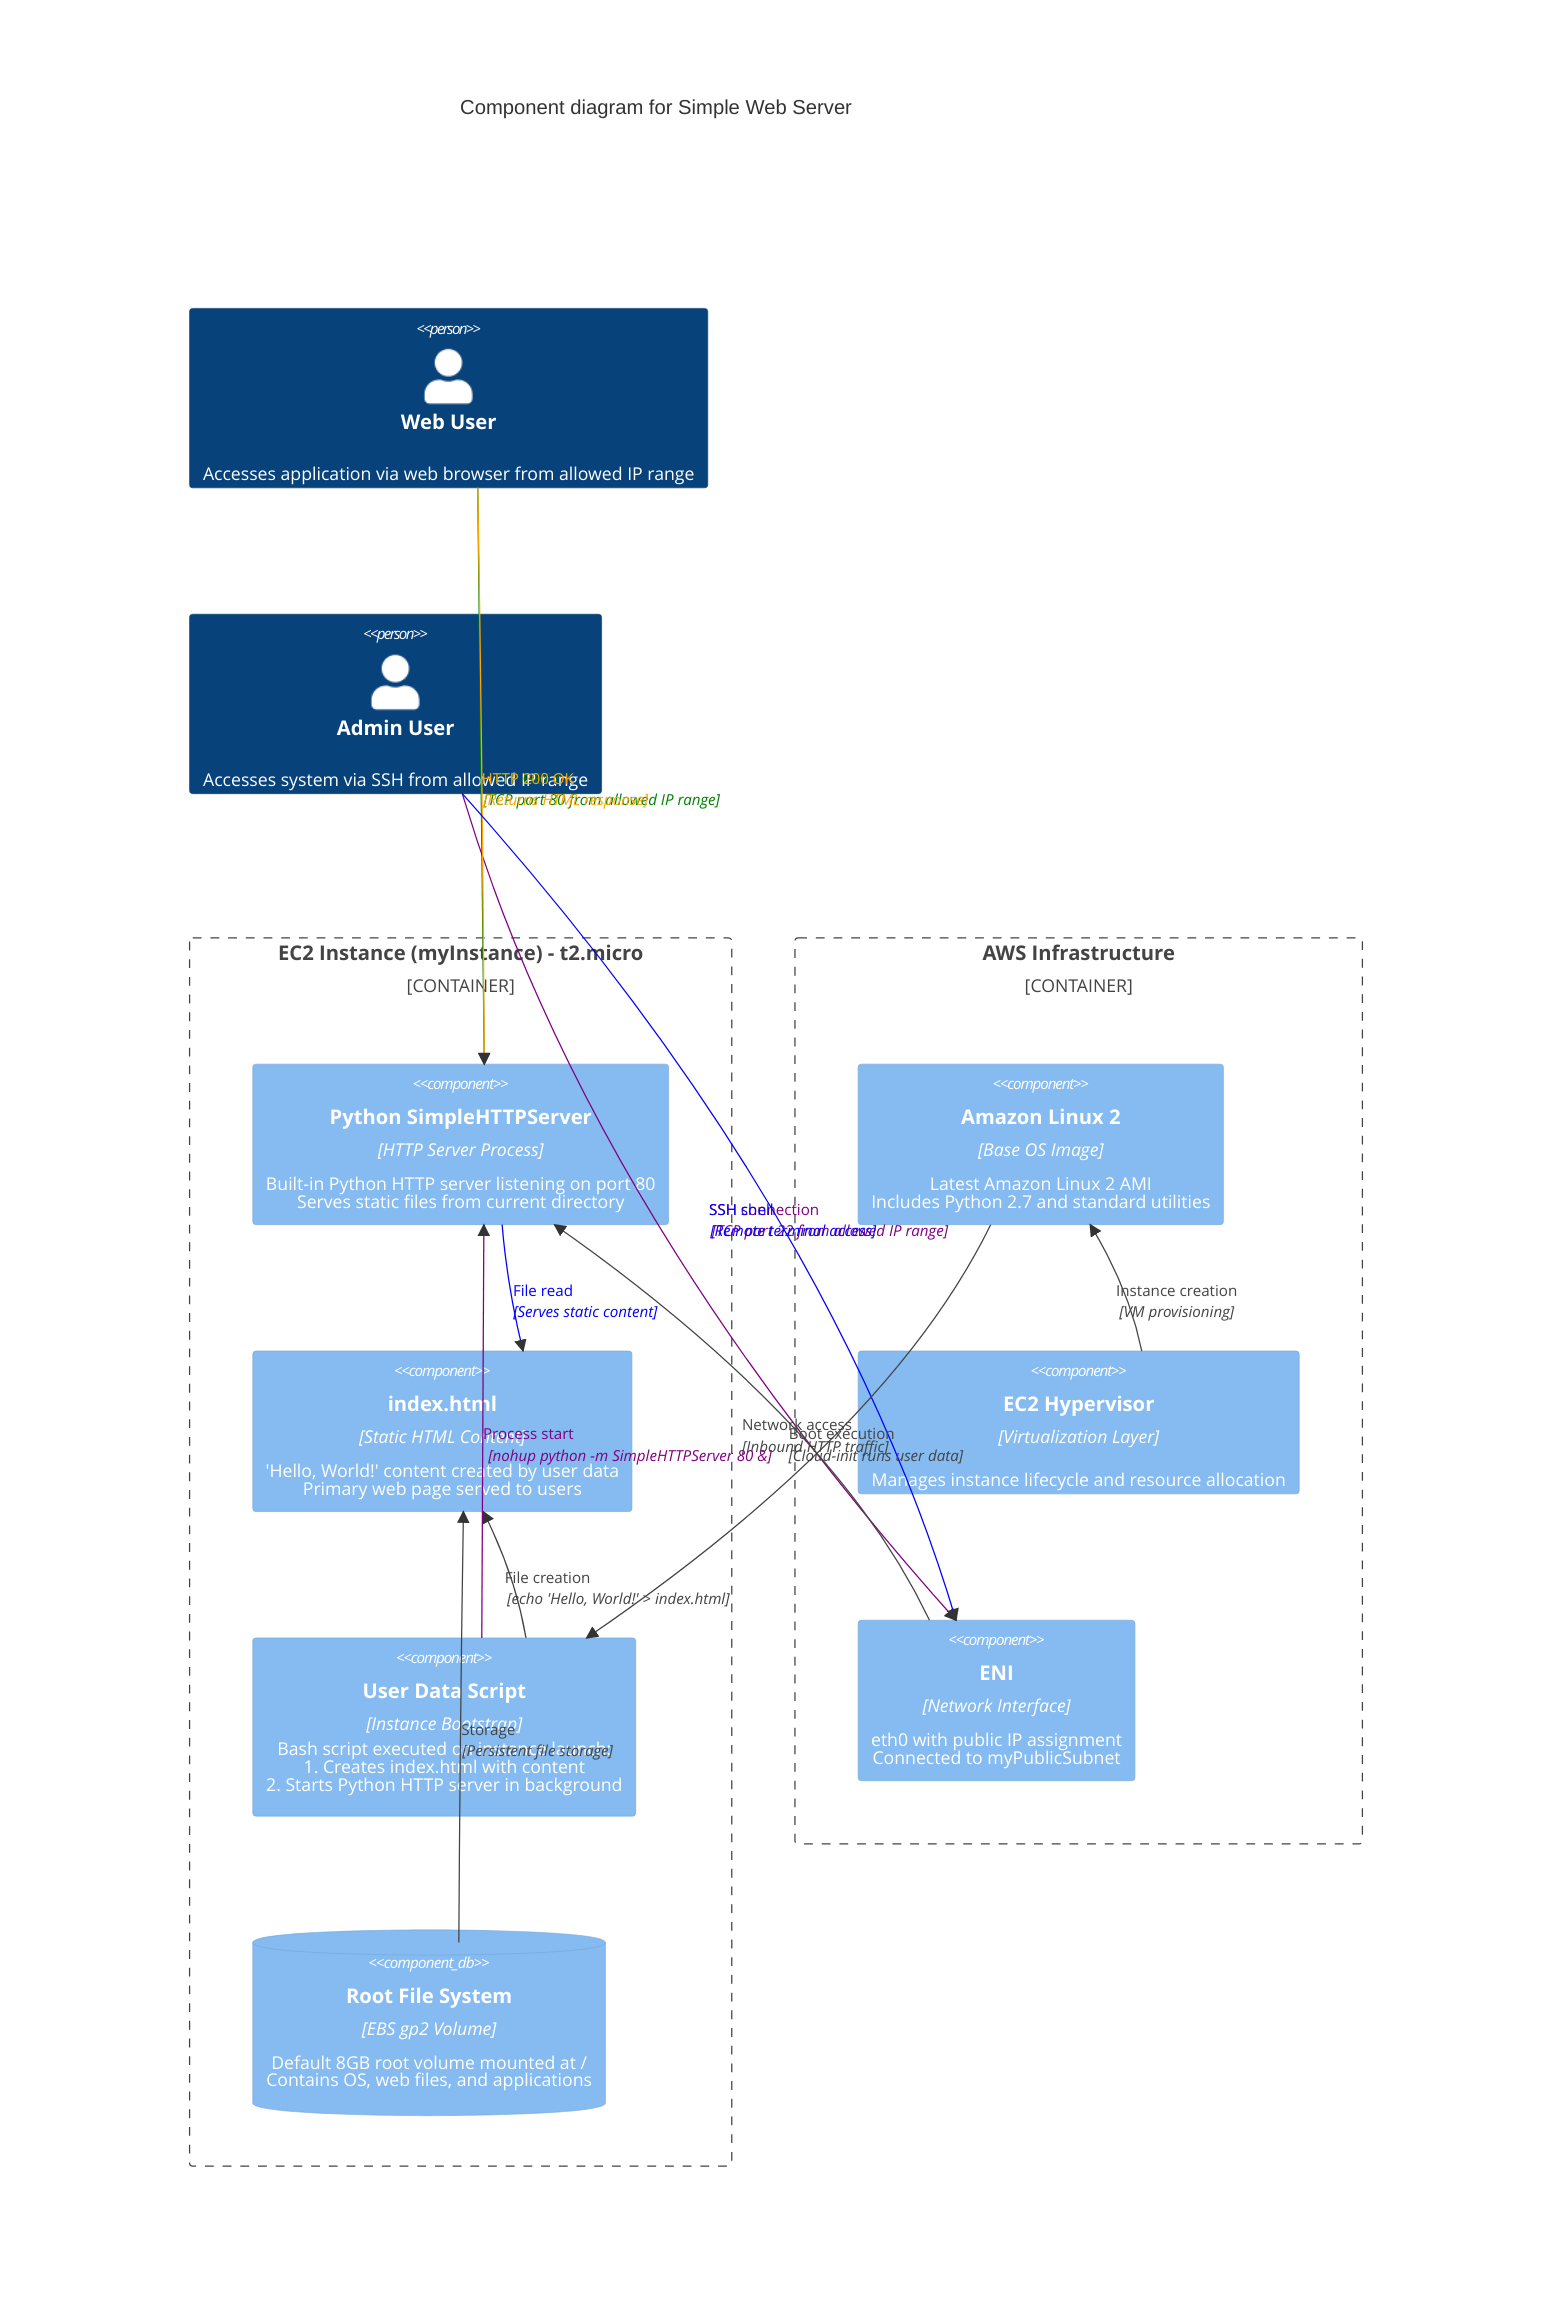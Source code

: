 C4Component
    title Component diagram for Simple Web Server

    Container_Boundary(ec2_instance, "EC2 Instance (myInstance) - t2.micro") {
        Component(python_server, "Python SimpleHTTPServer", "HTTP Server Process", "Built-in Python HTTP server listening on port 80<br/>Serves static files from current directory")
        Component(index_html, "index.html", "Static HTML Content", "'Hello, World!' content created by user data<br/>Primary web page served to users")
        Component(user_data_script, "User Data Script", "Instance Bootstrap", "Bash script executed on instance launch:<br/>1. Creates index.html with content<br/>2. Starts Python HTTP server in background")
        
        ComponentDb(file_system, "Root File System", "EBS gp2 Volume", "Default 8GB root volume mounted at /<br/>Contains OS, web files, and applications")
    }
    
    Container_Boundary(aws_infrastructure, "AWS Infrastructure") {
        Component(ami, "Amazon Linux 2", "Base OS Image", "Latest Amazon Linux 2 AMI<br/>Includes Python 2.7 and standard utilities")
        Component(ec2_hypervisor, "EC2 Hypervisor", "Virtualization Layer", "Manages instance lifecycle and resource allocation")
        Component(network_interface, "ENI", "Network Interface", "eth0 with public IP assignment<br/>Connected to myPublicSubnet")
    }
    
    Person(web_user, "Web User", "Accesses application via web browser from allowed IP range")
    Person(admin_user, "Admin User", "Accesses system via SSH from allowed IP range")
    
    Rel(web_user, python_server, "HTTP GET /", "TCP port 80 from allowed IP range")
    Rel(admin_user, network_interface, "SSH connection", "TCP port 22 from allowed IP range")
    Rel(python_server, index_html, "File read", "Serves static content")
    Rel_Back(python_server, web_user, "HTTP 200 OK", "Returns HTML response")
    Rel_Back(network_interface, admin_user, "SSH shell", "Remote terminal access")
    Rel(user_data_script, index_html, "File creation", "echo 'Hello, World!' > index.html")
    Rel(user_data_script, python_server, "Process start", "nohup python -m SimpleHTTPServer 80 &")
    Rel(ami, user_data_script, "Boot execution", "Cloud-init runs user data")
    Rel(file_system, index_html, "Storage", "Persistent file storage")
    Rel(ec2_hypervisor, ami, "Instance creation", "VM provisioning")
    Rel(network_interface, python_server, "Network access", "Inbound HTTP traffic")

    UpdateRelStyle(web_user, python_server, $textColor="green", $lineColor="green")
    UpdateRelStyle(admin_user, network_interface, $textColor="purple", $lineColor="purple")
    UpdateRelStyle(python_server, index_html, $textColor="blue", $lineColor="blue")
    UpdateRelStyle(user_data_script, python_server, $textColor="purple", $lineColor="purple")
    UpdateRelStyle(python_server, web_user, $textColor="orange", $lineColor="orange")
    UpdateRelStyle(network_interface, admin_user, $textColor="blue", $lineColor="blue")
